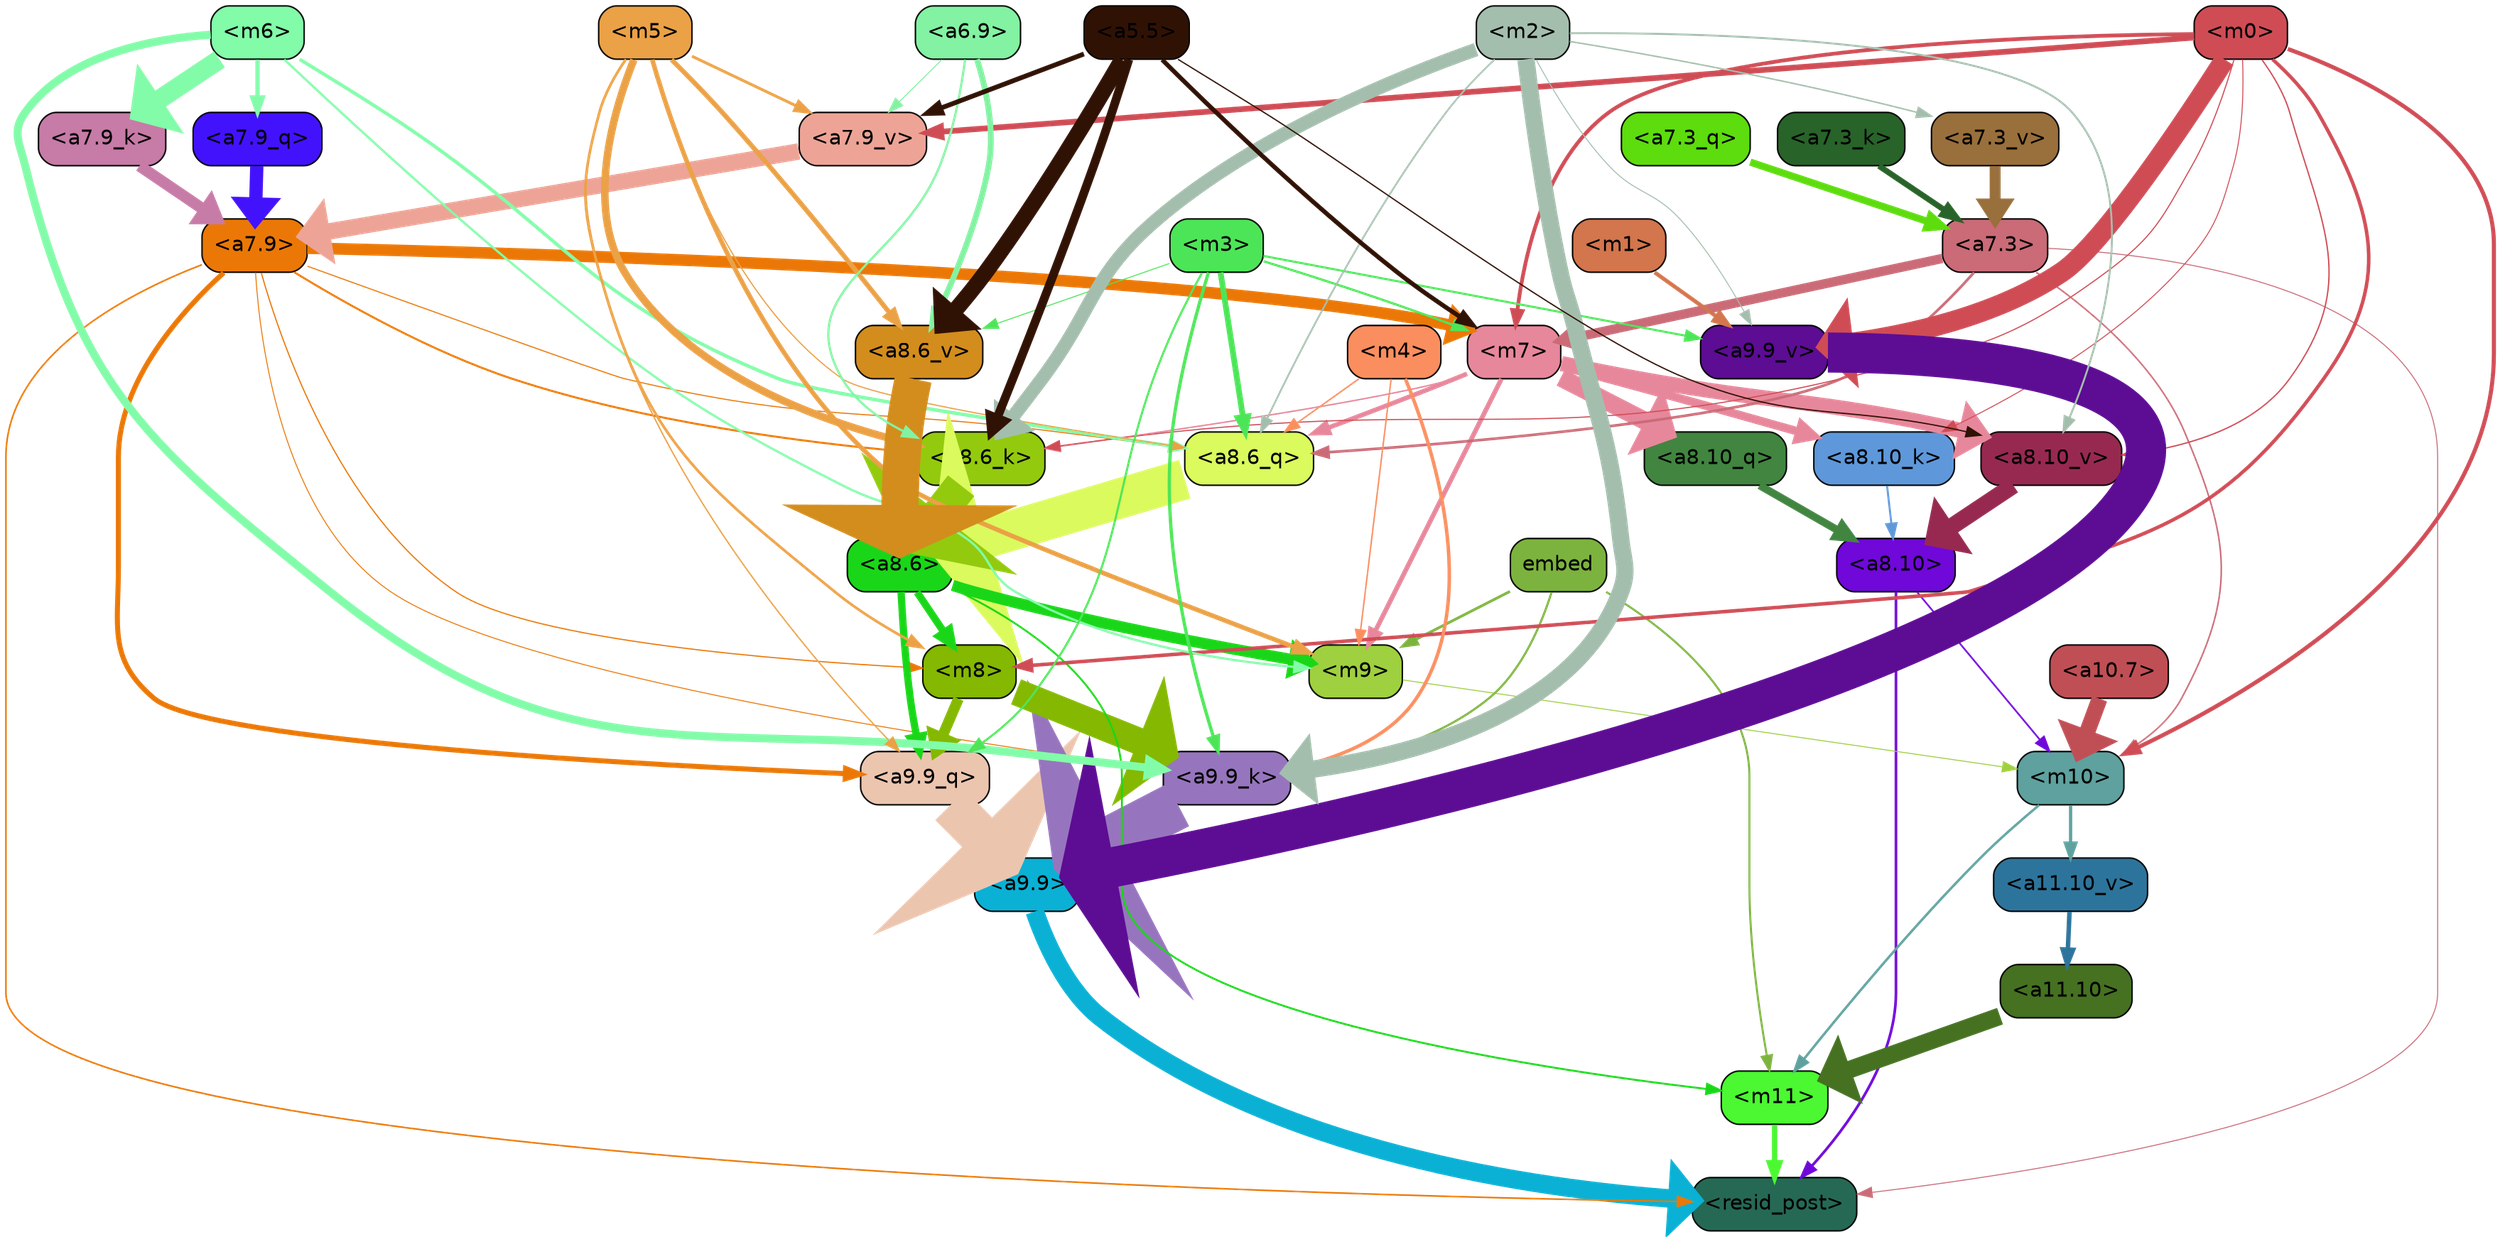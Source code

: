 strict digraph "" {
	graph [bgcolor=transparent,
		layout=dot,
		overlap=false,
		splines=true
	];
	"<m11>"	[color=black,
		fillcolor="#4bf831",
		fontname=Helvetica,
		shape=box,
		style="filled, rounded"];
	"<resid_post>"	[color=black,
		fillcolor="#256954",
		fontname=Helvetica,
		shape=box,
		style="filled, rounded"];
	"<m11>" -> "<resid_post>"	[color="#4bf831",
		penwidth=3.564229369163513];
	"<a9.9>"	[color=black,
		fillcolor="#0ab1d4",
		fontname=Helvetica,
		shape=box,
		style="filled, rounded"];
	"<a9.9>" -> "<resid_post>"	[color="#0ab1d4",
		penwidth=12.493714332580566];
	"<a8.10>"	[color=black,
		fillcolor="#6f08d9",
		fontname=Helvetica,
		shape=box,
		style="filled, rounded"];
	"<a8.10>" -> "<resid_post>"	[color="#6f08d9",
		penwidth=1.7969894409179688];
	"<m10>"	[color=black,
		fillcolor="#5ea19e",
		fontname=Helvetica,
		shape=box,
		style="filled, rounded"];
	"<a8.10>" -> "<m10>"	[color="#6f08d9",
		penwidth=1.1516046524047852];
	"<a7.9>"	[color=black,
		fillcolor="#eb7806",
		fontname=Helvetica,
		shape=box,
		style="filled, rounded"];
	"<a7.9>" -> "<resid_post>"	[color="#eb7806",
		penwidth=1.061915397644043];
	"<m7>"	[color=black,
		fillcolor="#e7879b",
		fontname=Helvetica,
		shape=box,
		style="filled, rounded"];
	"<a7.9>" -> "<m7>"	[color="#eb7806",
		penwidth=7.860968112945557];
	"<a9.9_q>"	[color=black,
		fillcolor="#ecc5af",
		fontname=Helvetica,
		shape=box,
		style="filled, rounded"];
	"<a7.9>" -> "<a9.9_q>"	[color="#eb7806",
		penwidth=3.4010400772094727];
	"<a9.9_k>"	[color=black,
		fillcolor="#9775be",
		fontname=Helvetica,
		shape=box,
		style="filled, rounded"];
	"<a7.9>" -> "<a9.9_k>"	[color="#eb7806",
		penwidth=0.6359977722167969];
	"<m8>"	[color=black,
		fillcolor="#84b801",
		fontname=Helvetica,
		shape=box,
		style="filled, rounded"];
	"<a7.9>" -> "<m8>"	[color="#eb7806",
		penwidth=0.7847824096679688];
	"<a8.6_q>"	[color=black,
		fillcolor="#dafa5d",
		fontname=Helvetica,
		shape=box,
		style="filled, rounded"];
	"<a7.9>" -> "<a8.6_q>"	[color="#eb7806",
		penwidth=0.7225875854492188];
	"<a8.6_k>"	[color=black,
		fillcolor="#93ca0e",
		fontname=Helvetica,
		shape=box,
		style="filled, rounded"];
	"<a7.9>" -> "<a8.6_k>"	[color="#eb7806",
		penwidth=1.3351249694824219];
	"<a7.3>"	[color=black,
		fillcolor="#ca6b77",
		fontname=Helvetica,
		shape=box,
		style="filled, rounded"];
	"<a7.3>" -> "<resid_post>"	[color="#ca6b77",
		penwidth=0.6493911743164062];
	"<a7.3>" -> "<m10>"	[color="#ca6b77",
		penwidth=1.0287714004516602];
	"<a7.3>" -> "<m7>"	[color="#ca6b77",
		penwidth=6.300837516784668];
	"<a7.3>" -> "<a8.6_q>"	[color="#ca6b77",
		penwidth=1.7833585739135742];
	"<a11.10>"	[color=black,
		fillcolor="#457121",
		fontname=Helvetica,
		shape=box,
		style="filled, rounded"];
	"<a11.10>" -> "<m11>"	[color="#457121",
		penwidth=11.804504871368408];
	"<m10>" -> "<m11>"	[color="#5ea19e",
		penwidth=1.6351637840270996];
	"<a11.10_v>"	[color=black,
		fillcolor="#2d749c",
		fontname=Helvetica,
		shape=box,
		style="filled, rounded"];
	"<m10>" -> "<a11.10_v>"	[color="#5ea19e",
		penwidth=2.195528030395508];
	"<a8.6>"	[color=black,
		fillcolor="#19d718",
		fontname=Helvetica,
		shape=box,
		style="filled, rounded"];
	"<a8.6>" -> "<m11>"	[color="#19d718",
		penwidth=1.2564282417297363];
	"<m9>"	[color=black,
		fillcolor="#9fd03f",
		fontname=Helvetica,
		shape=box,
		style="filled, rounded"];
	"<a8.6>" -> "<m9>"	[color="#19d718",
		penwidth=7.538959503173828];
	"<a8.6>" -> "<a9.9_q>"	[color="#19d718",
		penwidth=4.915989875793457];
	"<a8.6>" -> "<m8>"	[color="#19d718",
		penwidth=4.953336715698242];
	embed	[color=black,
		fillcolor="#7cb33e",
		fontname=Helvetica,
		shape=box,
		style="filled, rounded"];
	embed -> "<m11>"	[color="#7cb33e",
		penwidth=1.3679008483886719];
	embed -> "<m9>"	[color="#7cb33e",
		penwidth=1.8025074005126953];
	embed -> "<a9.9_k>"	[color="#7cb33e",
		penwidth=1.4555702209472656];
	"<a11.10_v>" -> "<a11.10>"	[color="#2d749c",
		penwidth=3.037395477294922];
	"<a10.7>"	[color=black,
		fillcolor="#c04f55",
		fontname=Helvetica,
		shape=box,
		style="filled, rounded"];
	"<a10.7>" -> "<m10>"	[color="#c04f55",
		penwidth=10.747549057006836];
	"<m9>" -> "<m10>"	[color="#9fd03f",
		penwidth=0.6350235939025879];
	"<m0>"	[color=black,
		fillcolor="#cf4c55",
		fontname=Helvetica,
		shape=box,
		style="filled, rounded"];
	"<m0>" -> "<m10>"	[color="#cf4c55",
		penwidth=2.7613906860351562];
	"<m0>" -> "<m7>"	[color="#cf4c55",
		penwidth=2.5545620918273926];
	"<a9.9_v>"	[color=black,
		fillcolor="#5d0c94",
		fontname=Helvetica,
		shape=box,
		style="filled, rounded"];
	"<m0>" -> "<a9.9_v>"	[color="#cf4c55",
		penwidth=13.730411529541016];
	"<m0>" -> "<m8>"	[color="#cf4c55",
		penwidth=2.381570816040039];
	"<a8.10_k>"	[color=black,
		fillcolor="#5e98da",
		fontname=Helvetica,
		shape=box,
		style="filled, rounded"];
	"<m0>" -> "<a8.10_k>"	[color="#cf4c55",
		penwidth=0.6495761871337891];
	"<m0>" -> "<a8.6_k>"	[color="#cf4c55",
		penwidth=0.7486534118652344];
	"<a8.10_v>"	[color=black,
		fillcolor="#972950",
		fontname=Helvetica,
		shape=box,
		style="filled, rounded"];
	"<m0>" -> "<a8.10_v>"	[color="#cf4c55",
		penwidth=0.8922653198242188];
	"<a7.9_v>"	[color=black,
		fillcolor="#eda496",
		fontname=Helvetica,
		shape=box,
		style="filled, rounded"];
	"<m0>" -> "<a7.9_v>"	[color="#cf4c55",
		penwidth=3.8575639724731445];
	"<m7>" -> "<m9>"	[color="#e7879b",
		penwidth=3.136892318725586];
	"<a8.10_q>"	[color=black,
		fillcolor="#418540",
		fontname=Helvetica,
		shape=box,
		style="filled, rounded"];
	"<m7>" -> "<a8.10_q>"	[color="#e7879b",
		penwidth=12.156120300292969];
	"<m7>" -> "<a8.6_q>"	[color="#e7879b",
		penwidth=3.078853130340576];
	"<m7>" -> "<a8.10_k>"	[color="#e7879b",
		penwidth=5.668270111083984];
	"<m7>" -> "<a8.6_k>"	[color="#e7879b",
		penwidth=0.9513492584228516];
	"<m7>" -> "<a8.10_v>"	[color="#e7879b",
		penwidth=10.289600372314453];
	"<m6>"	[color=black,
		fillcolor="#82fca8",
		fontname=Helvetica,
		shape=box,
		style="filled, rounded"];
	"<m6>" -> "<m9>"	[color="#82fca8",
		penwidth=1.5130538940429688];
	"<m6>" -> "<a9.9_k>"	[color="#82fca8",
		penwidth=5.398126602172852];
	"<m6>" -> "<a8.6_q>"	[color="#82fca8",
		penwidth=2.3049817085266113];
	"<a7.9_q>"	[color=black,
		fillcolor="#4312fc",
		fontname=Helvetica,
		shape=box,
		style="filled, rounded"];
	"<m6>" -> "<a7.9_q>"	[color="#82fca8",
		penwidth=2.903196334838867];
	"<a7.9_k>"	[color=black,
		fillcolor="#c77ba7",
		fontname=Helvetica,
		shape=box,
		style="filled, rounded"];
	"<m6>" -> "<a7.9_k>"	[color="#82fca8",
		penwidth=12.992289066314697];
	"<m5>"	[color=black,
		fillcolor="#eba146",
		fontname=Helvetica,
		shape=box,
		style="filled, rounded"];
	"<m5>" -> "<m9>"	[color="#eba146",
		penwidth=3.070161819458008];
	"<m5>" -> "<a9.9_q>"	[color="#eba146",
		penwidth=0.8938226699829102];
	"<m5>" -> "<m8>"	[color="#eba146",
		penwidth=1.7677688598632812];
	"<m5>" -> "<a8.6_q>"	[color="#eba146",
		penwidth=0.7973227500915527];
	"<m5>" -> "<a8.6_k>"	[color="#eba146",
		penwidth=5.085668563842773];
	"<a8.6_v>"	[color=black,
		fillcolor="#d38d1d",
		fontname=Helvetica,
		shape=box,
		style="filled, rounded"];
	"<m5>" -> "<a8.6_v>"	[color="#eba146",
		penwidth=3.2228469848632812];
	"<m5>" -> "<a7.9_v>"	[color="#eba146",
		penwidth=1.9051971435546875];
	"<m4>"	[color=black,
		fillcolor="#fa8e5f",
		fontname=Helvetica,
		shape=box,
		style="filled, rounded"];
	"<m4>" -> "<m9>"	[color="#fa8e5f",
		penwidth=0.9546451568603516];
	"<m4>" -> "<a9.9_k>"	[color="#fa8e5f",
		penwidth=2.334225654602051];
	"<m4>" -> "<a8.6_q>"	[color="#fa8e5f",
		penwidth=0.9813051223754883];
	"<a9.9_q>" -> "<a9.9>"	[color="#ecc5af",
		penwidth=28.56541872024536];
	"<a9.9_k>" -> "<a9.9>"	[color="#9775be",
		penwidth=32.31142416596413];
	"<a9.9_v>" -> "<a9.9>"	[color="#5d0c94",
		penwidth=27.08489227294922];
	"<m8>" -> "<a9.9_q>"	[color="#84b801",
		penwidth=7.189451217651367];
	"<m8>" -> "<a9.9_k>"	[color="#84b801",
		penwidth=18.19952392578125];
	"<m3>"	[color=black,
		fillcolor="#4de558",
		fontname=Helvetica,
		shape=box,
		style="filled, rounded"];
	"<m3>" -> "<m7>"	[color="#4de558",
		penwidth=1.519754409790039];
	"<m3>" -> "<a9.9_q>"	[color="#4de558",
		penwidth=1.3806190490722656];
	"<m3>" -> "<a9.9_k>"	[color="#4de558",
		penwidth=2.201329231262207];
	"<m3>" -> "<a9.9_v>"	[color="#4de558",
		penwidth=1.3742599487304688];
	"<m3>" -> "<a8.6_q>"	[color="#4de558",
		penwidth=3.894710063934326];
	"<m3>" -> "<a8.6_v>"	[color="#4de558",
		penwidth=0.6379051208496094];
	"<m2>"	[color=black,
		fillcolor="#a4bead",
		fontname=Helvetica,
		shape=box,
		style="filled, rounded"];
	"<m2>" -> "<a9.9_k>"	[color="#a4bead",
		penwidth=11.667590618133545];
	"<m2>" -> "<a9.9_v>"	[color="#a4bead",
		penwidth=0.6356887817382812];
	"<m2>" -> "<a8.6_q>"	[color="#a4bead",
		penwidth=1.1711654663085938];
	"<m2>" -> "<a8.6_k>"	[color="#a4bead",
		penwidth=9.172065734863281];
	"<m2>" -> "<a8.10_v>"	[color="#a4bead",
		penwidth=1.287038803100586];
	"<a7.3_v>"	[color=black,
		fillcolor="#996f3c",
		fontname=Helvetica,
		shape=box,
		style="filled, rounded"];
	"<m2>" -> "<a7.3_v>"	[color="#a4bead",
		penwidth=0.9664144515991211];
	"<m1>"	[color=black,
		fillcolor="#d3754d",
		fontname=Helvetica,
		shape=box,
		style="filled, rounded"];
	"<m1>" -> "<a9.9_v>"	[color="#d3754d",
		penwidth=2.656749725341797];
	"<a8.10_q>" -> "<a8.10>"	[color="#418540",
		penwidth=5.194318771362305];
	"<a8.6_q>" -> "<a8.6>"	[color="#dafa5d",
		penwidth=27.11296832561493];
	"<a8.10_k>" -> "<a8.10>"	[color="#5e98da",
		penwidth=1.3374805450439453];
	"<a8.6_k>" -> "<a8.6>"	[color="#93ca0e",
		penwidth=22.57996129989624];
	"<a8.10_v>" -> "<a8.10>"	[color="#972950",
		penwidth=11.339973449707031];
	"<a8.6_v>" -> "<a8.6>"	[color="#d38d1d",
		penwidth=25.068782806396484];
	"<a6.9>"	[color=black,
		fillcolor="#83f2a2",
		fontname=Helvetica,
		shape=box,
		style="filled, rounded"];
	"<a6.9>" -> "<a8.6_k>"	[color="#83f2a2",
		penwidth=1.504995346069336];
	"<a6.9>" -> "<a8.6_v>"	[color="#83f2a2",
		penwidth=3.925710678100586];
	"<a6.9>" -> "<a7.9_v>"	[color="#83f2a2",
		penwidth=0.6791744232177734];
	"<a5.5>"	[color=black,
		fillcolor="#301205",
		fontname=Helvetica,
		shape=box,
		style="filled, rounded"];
	"<a5.5>" -> "<m7>"	[color="#301205",
		penwidth=3.0042500495910645];
	"<a5.5>" -> "<a8.6_k>"	[color="#301205",
		penwidth=5.877564430236816];
	"<a5.5>" -> "<a8.10_v>"	[color="#301205",
		penwidth=0.8552722930908203];
	"<a5.5>" -> "<a8.6_v>"	[color="#301205",
		penwidth=10.800443649291992];
	"<a5.5>" -> "<a7.9_v>"	[color="#301205",
		penwidth=3.215801239013672];
	"<a7.9_q>" -> "<a7.9>"	[color="#4312fc",
		penwidth=8.971264004707336];
	"<a7.3_q>"	[color=black,
		fillcolor="#5ddc0e",
		fontname=Helvetica,
		shape=box,
		style="filled, rounded"];
	"<a7.3_q>" -> "<a7.3>"	[color="#5ddc0e",
		penwidth=4.836760997772217];
	"<a7.9_k>" -> "<a7.9>"	[color="#c77ba7",
		penwidth=7.68915319442749];
	"<a7.3_k>"	[color=black,
		fillcolor="#286329",
		fontname=Helvetica,
		shape=box,
		style="filled, rounded"];
	"<a7.3_k>" -> "<a7.3>"	[color="#286329",
		penwidth=3.9247055053710938];
	"<a7.9_v>" -> "<a7.9>"	[color="#eda496",
		penwidth=11.073700428009033];
	"<a7.3_v>" -> "<a7.3>"	[color="#996f3c",
		penwidth=7.367694854736328];
}
